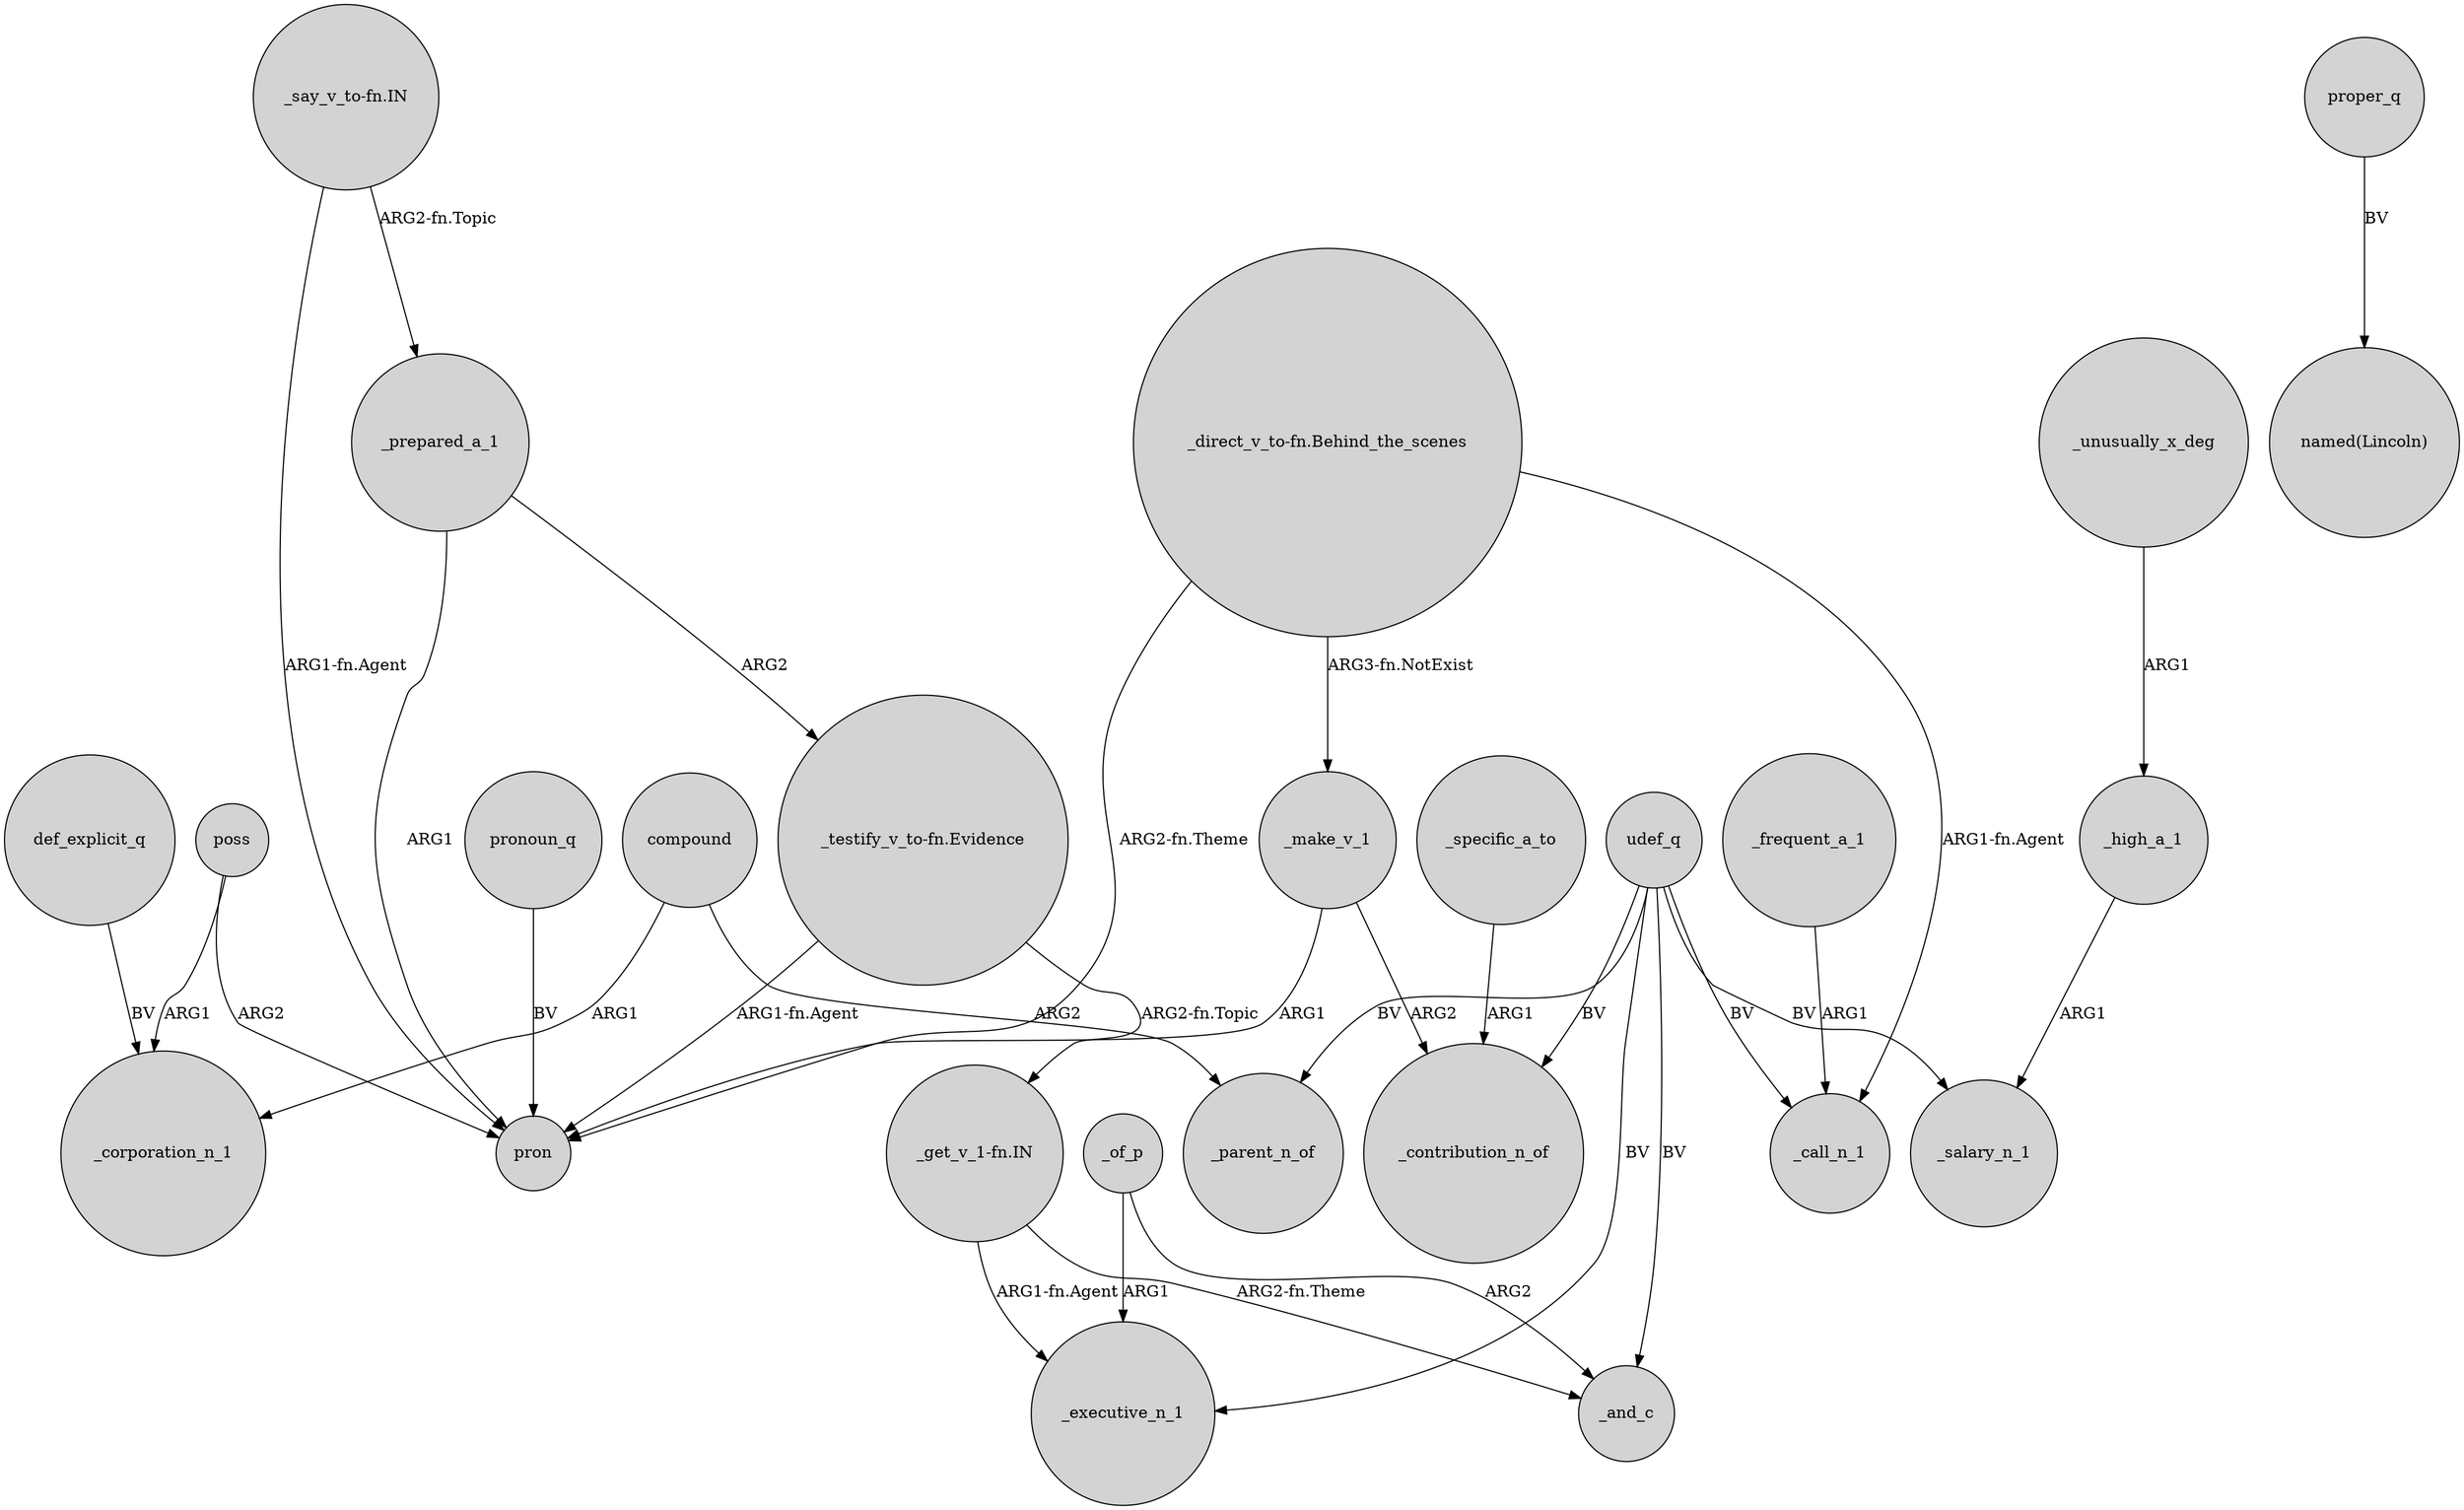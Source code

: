 digraph {
	node [shape=circle style=filled]
	_of_p -> _executive_n_1 [label=ARG1]
	_prepared_a_1 -> pron [label=ARG1]
	udef_q -> _parent_n_of [label=BV]
	"_testify_v_to-fn.Evidence" -> "_get_v_1-fn.IN" [label="ARG2-fn.Topic"]
	poss -> pron [label=ARG2]
	udef_q -> _executive_n_1 [label=BV]
	_specific_a_to -> _contribution_n_of [label=ARG1]
	_high_a_1 -> _salary_n_1 [label=ARG1]
	_of_p -> _and_c [label=ARG2]
	"_get_v_1-fn.IN" -> _executive_n_1 [label="ARG1-fn.Agent"]
	"_direct_v_to-fn.Behind_the_scenes" -> pron [label="ARG2-fn.Theme"]
	"_say_v_to-fn.IN" -> _prepared_a_1 [label="ARG2-fn.Topic"]
	poss -> _corporation_n_1 [label=ARG1]
	compound -> _parent_n_of [label=ARG2]
	proper_q -> "named(Lincoln)" [label=BV]
	pronoun_q -> pron [label=BV]
	"_testify_v_to-fn.Evidence" -> pron [label="ARG1-fn.Agent"]
	def_explicit_q -> _corporation_n_1 [label=BV]
	compound -> _corporation_n_1 [label=ARG1]
	udef_q -> _contribution_n_of [label=BV]
	_make_v_1 -> pron [label=ARG1]
	"_say_v_to-fn.IN" -> pron [label="ARG1-fn.Agent"]
	"_direct_v_to-fn.Behind_the_scenes" -> _make_v_1 [label="ARG3-fn.NotExist"]
	_frequent_a_1 -> _call_n_1 [label=ARG1]
	_prepared_a_1 -> "_testify_v_to-fn.Evidence" [label=ARG2]
	"_get_v_1-fn.IN" -> _and_c [label="ARG2-fn.Theme"]
	_make_v_1 -> _contribution_n_of [label=ARG2]
	_unusually_x_deg -> _high_a_1 [label=ARG1]
	udef_q -> _and_c [label=BV]
	udef_q -> _salary_n_1 [label=BV]
	"_direct_v_to-fn.Behind_the_scenes" -> _call_n_1 [label="ARG1-fn.Agent"]
	udef_q -> _call_n_1 [label=BV]
}
